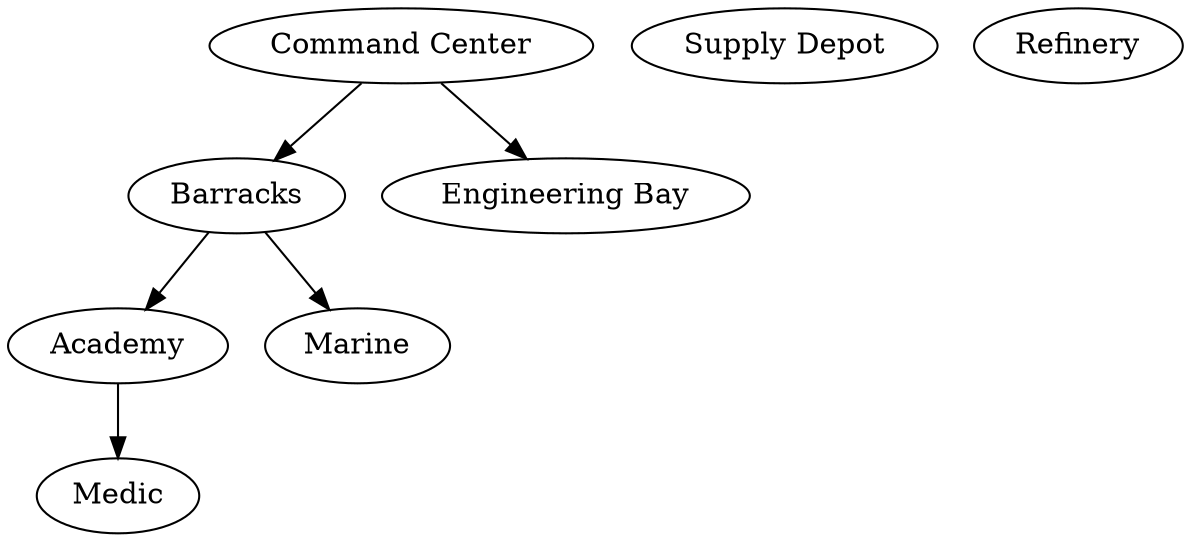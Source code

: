 digraph G {
"Command Center" [depth=0, strength=1];
"Supply Depot" [depth=2147483647, strength=1];
Refinery [depth=2147483647, strength=1];
Barracks [depth=1, strength=1];
"Engineering Bay" [depth=1, strength=1];
Academy [depth=2, strength=1];
Marine [depth=2, strength=1];
Medic [depth=3, strength=1];
"Command Center"->Barracks ;
"Command Center"->"Engineering Bay" ;
Barracks->Academy ;
Barracks->Marine ;
Academy->Medic ;
}
